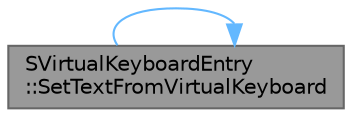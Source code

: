 digraph "SVirtualKeyboardEntry::SetTextFromVirtualKeyboard"
{
 // INTERACTIVE_SVG=YES
 // LATEX_PDF_SIZE
  bgcolor="transparent";
  edge [fontname=Helvetica,fontsize=10,labelfontname=Helvetica,labelfontsize=10];
  node [fontname=Helvetica,fontsize=10,shape=box,height=0.2,width=0.4];
  rankdir="LR";
  Node1 [id="Node000001",label="SVirtualKeyboardEntry\l::SetTextFromVirtualKeyboard",height=0.2,width=0.4,color="gray40", fillcolor="grey60", style="filled", fontcolor="black",tooltip="Sets the text to that entered by the virtual keyboard."];
  Node1 -> Node1 [id="edge1_Node000001_Node000001",color="steelblue1",style="solid",tooltip=" "];
}
